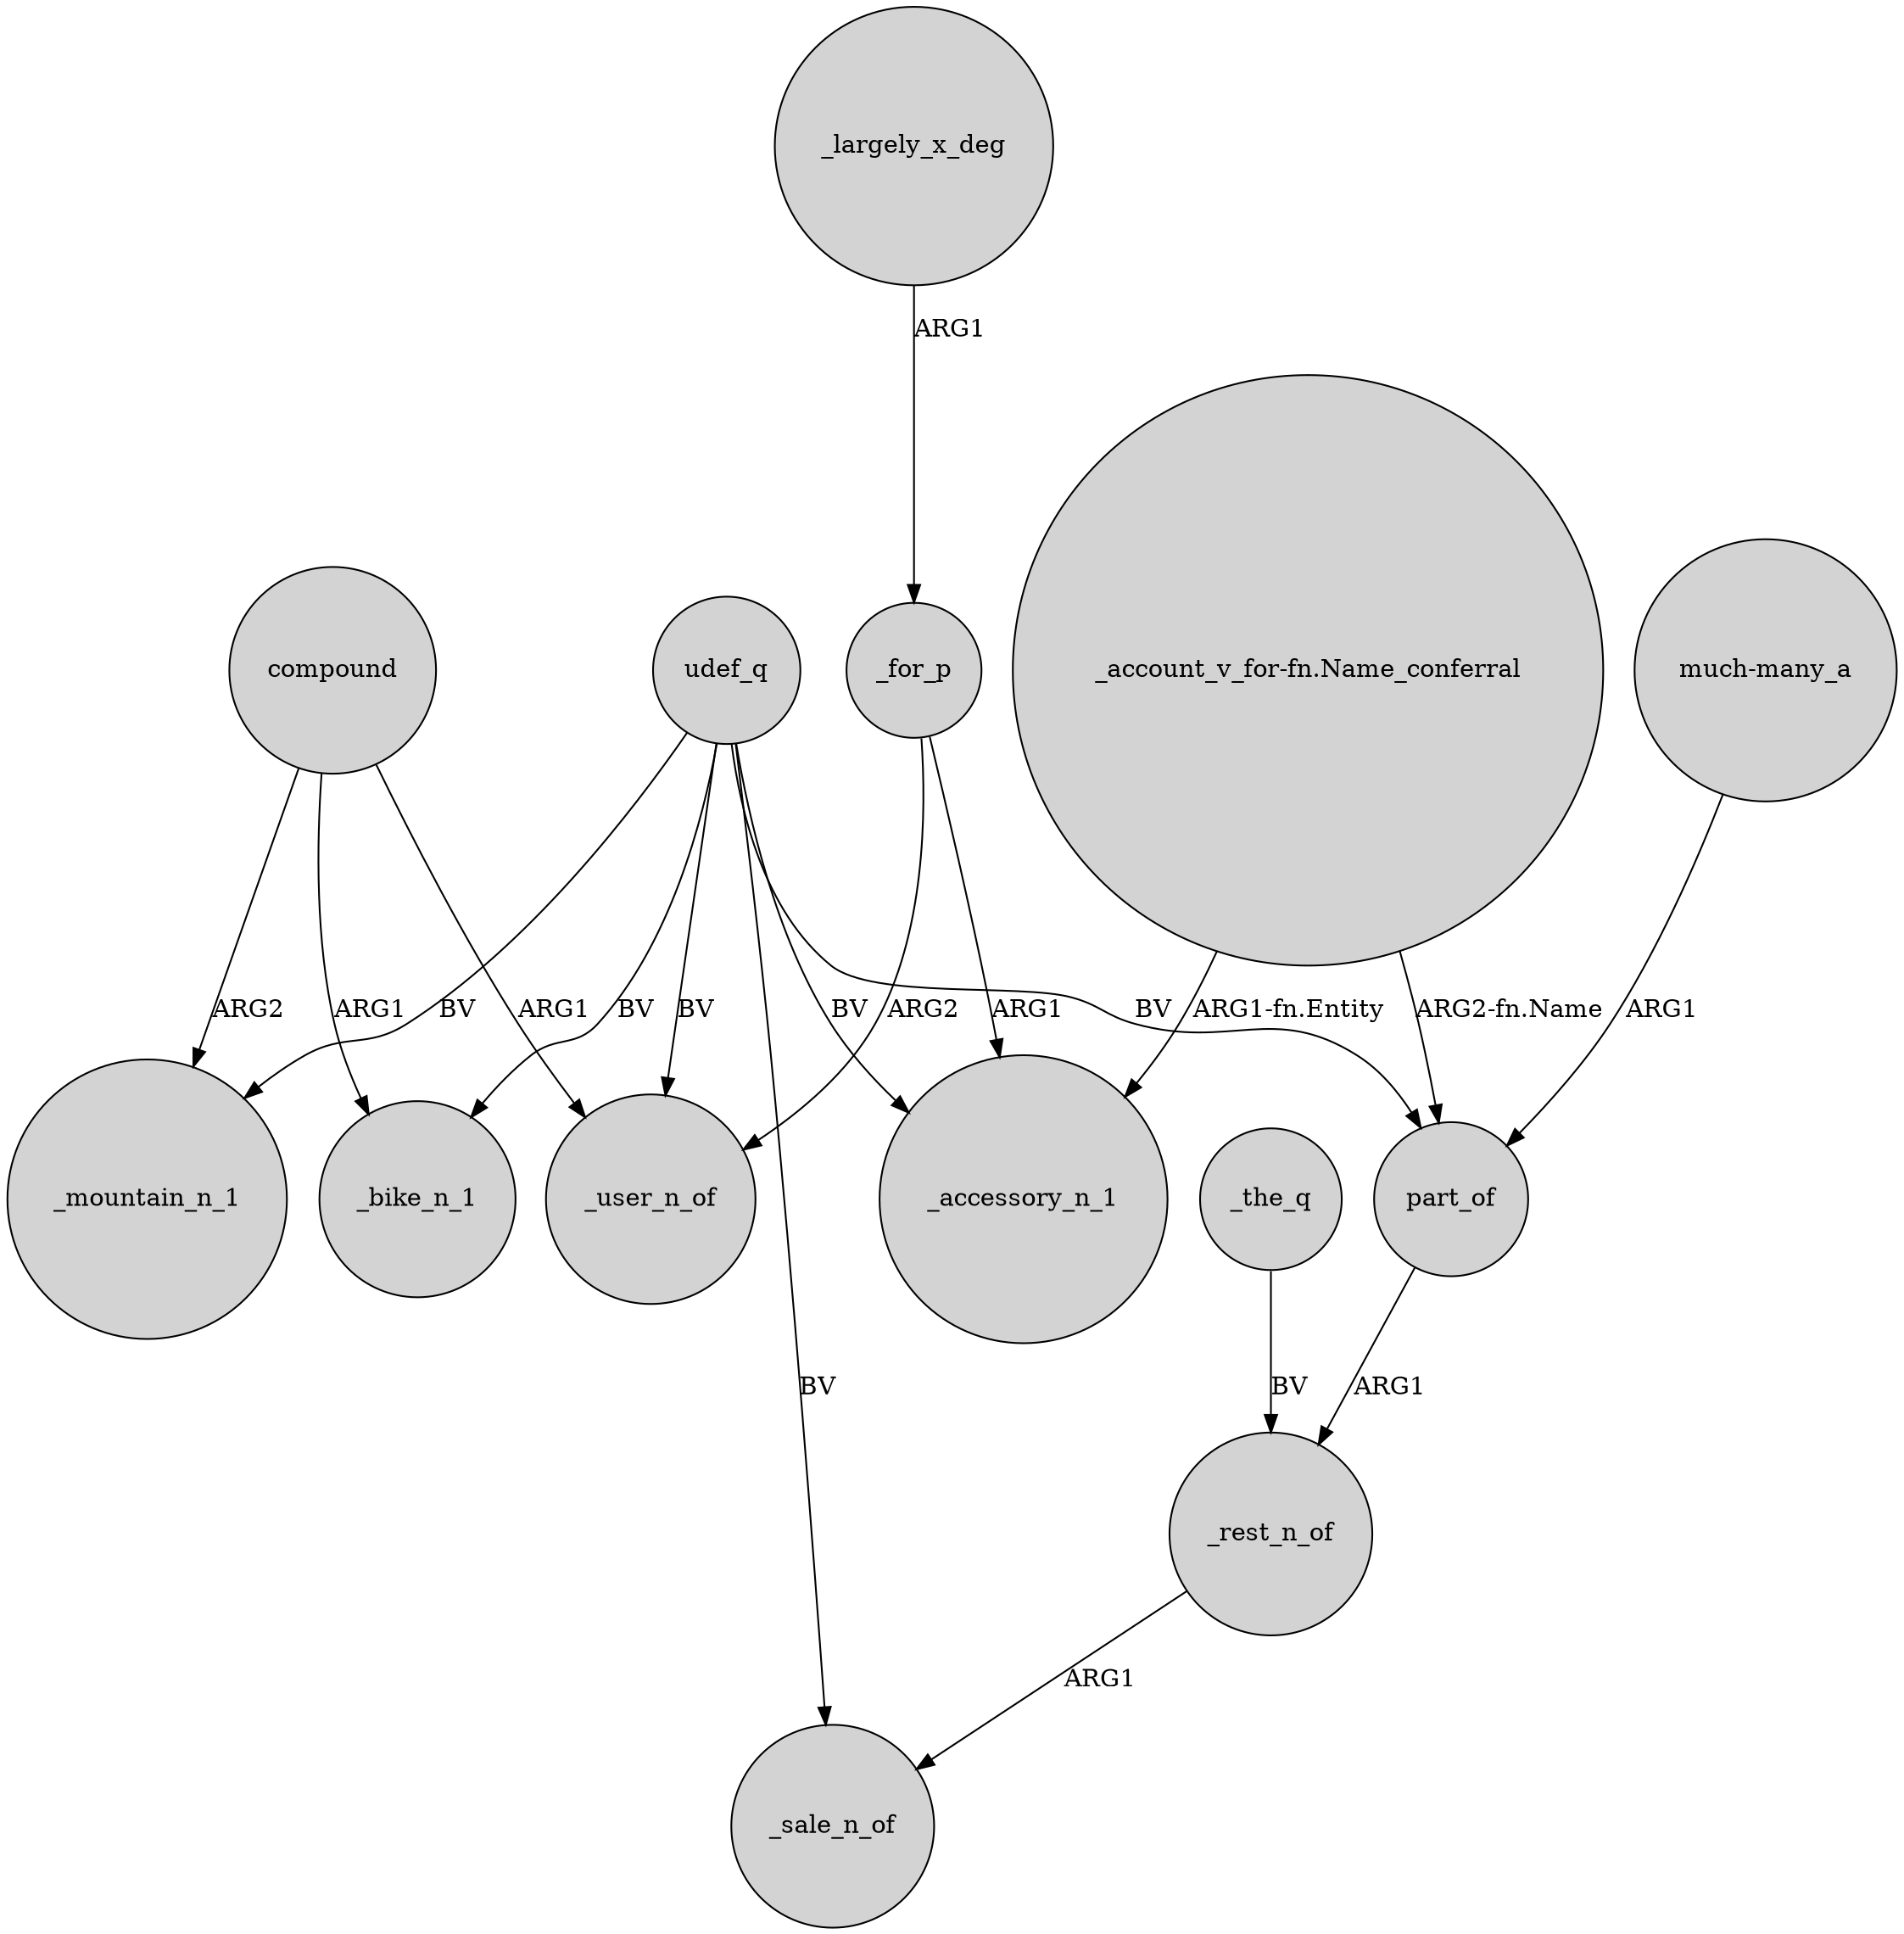digraph {
	node [shape=circle style=filled]
	_for_p -> _user_n_of [label=ARG2]
	compound -> _mountain_n_1 [label=ARG2]
	udef_q -> _mountain_n_1 [label=BV]
	_for_p -> _accessory_n_1 [label=ARG1]
	udef_q -> _sale_n_of [label=BV]
	udef_q -> _user_n_of [label=BV]
	"much-many_a" -> part_of [label=ARG1]
	_largely_x_deg -> _for_p [label=ARG1]
	udef_q -> _accessory_n_1 [label=BV]
	"_account_v_for-fn.Name_conferral" -> part_of [label="ARG2-fn.Name"]
	part_of -> _rest_n_of [label=ARG1]
	udef_q -> _bike_n_1 [label=BV]
	udef_q -> part_of [label=BV]
	_the_q -> _rest_n_of [label=BV]
	compound -> _user_n_of [label=ARG1]
	"_account_v_for-fn.Name_conferral" -> _accessory_n_1 [label="ARG1-fn.Entity"]
	compound -> _bike_n_1 [label=ARG1]
	_rest_n_of -> _sale_n_of [label=ARG1]
}
